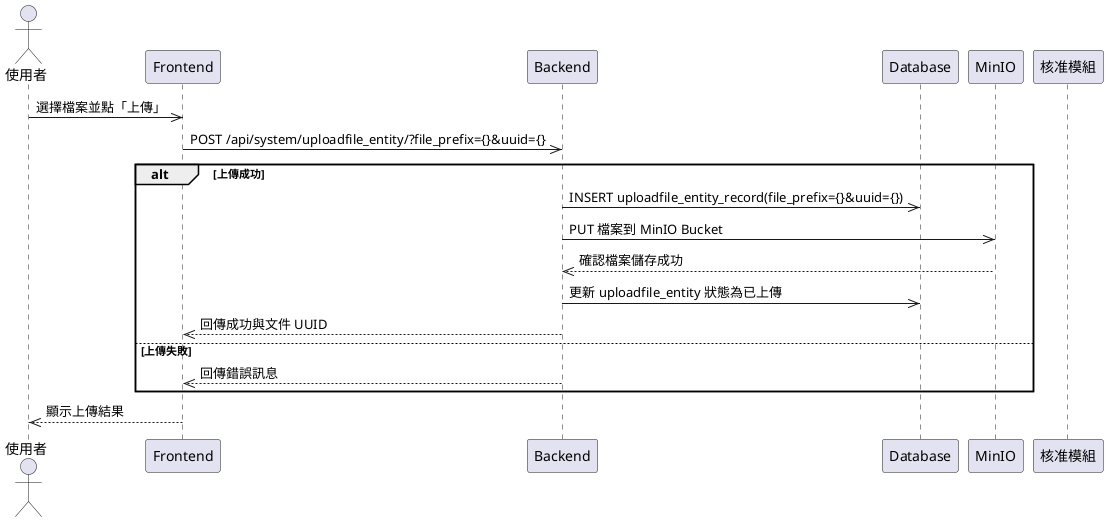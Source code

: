 @startuml
actor User as "使用者"
participant Frontend
participant Backend
participant Database
participant MinIO
participant Approval as "核准模組"

User ->> Frontend: 選擇檔案並點「上傳」
Frontend ->> Backend: POST /api/system/uploadfile_entity/?file_prefix={}&uuid={}

alt 上傳成功
    Backend ->> Database: INSERT uploadfile_entity_record(file_prefix={}&uuid={})
    Backend ->> MinIO: PUT 檔案到 MinIO Bucket
    MinIO -->> Backend: 確認檔案儲存成功
    Backend ->> Database: 更新 uploadfile_entity 狀態為已上傳
    Backend -->> Frontend: 回傳成功與文件 UUID
else 上傳失敗
    Backend -->> Frontend: 回傳錯誤訊息
end

Frontend -->> User: 顯示上傳結果
@enduml
